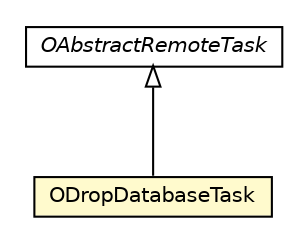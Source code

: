 #!/usr/local/bin/dot
#
# Class diagram 
# Generated by UMLGraph version R5_6-24-gf6e263 (http://www.umlgraph.org/)
#

digraph G {
	edge [fontname="Helvetica",fontsize=10,labelfontname="Helvetica",labelfontsize=10];
	node [fontname="Helvetica",fontsize=10,shape=plaintext];
	nodesep=0.25;
	ranksep=0.5;
	// com.orientechnologies.orient.server.distributed.task.OAbstractRemoteTask
	c3170884 [label=<<table title="com.orientechnologies.orient.server.distributed.task.OAbstractRemoteTask" border="0" cellborder="1" cellspacing="0" cellpadding="2" port="p" href="../../task/OAbstractRemoteTask.html">
		<tr><td><table border="0" cellspacing="0" cellpadding="1">
<tr><td align="center" balign="center"><font face="Helvetica-Oblique"> OAbstractRemoteTask </font></td></tr>
		</table></td></tr>
		</table>>, URL="../../task/OAbstractRemoteTask.html", fontname="Helvetica", fontcolor="black", fontsize=10.0];
	// com.orientechnologies.orient.server.distributed.impl.task.ODropDatabaseTask
	c3171188 [label=<<table title="com.orientechnologies.orient.server.distributed.impl.task.ODropDatabaseTask" border="0" cellborder="1" cellspacing="0" cellpadding="2" port="p" bgcolor="lemonChiffon" href="./ODropDatabaseTask.html">
		<tr><td><table border="0" cellspacing="0" cellpadding="1">
<tr><td align="center" balign="center"> ODropDatabaseTask </td></tr>
		</table></td></tr>
		</table>>, URL="./ODropDatabaseTask.html", fontname="Helvetica", fontcolor="black", fontsize=10.0];
	//com.orientechnologies.orient.server.distributed.impl.task.ODropDatabaseTask extends com.orientechnologies.orient.server.distributed.task.OAbstractRemoteTask
	c3170884:p -> c3171188:p [dir=back,arrowtail=empty];
}

